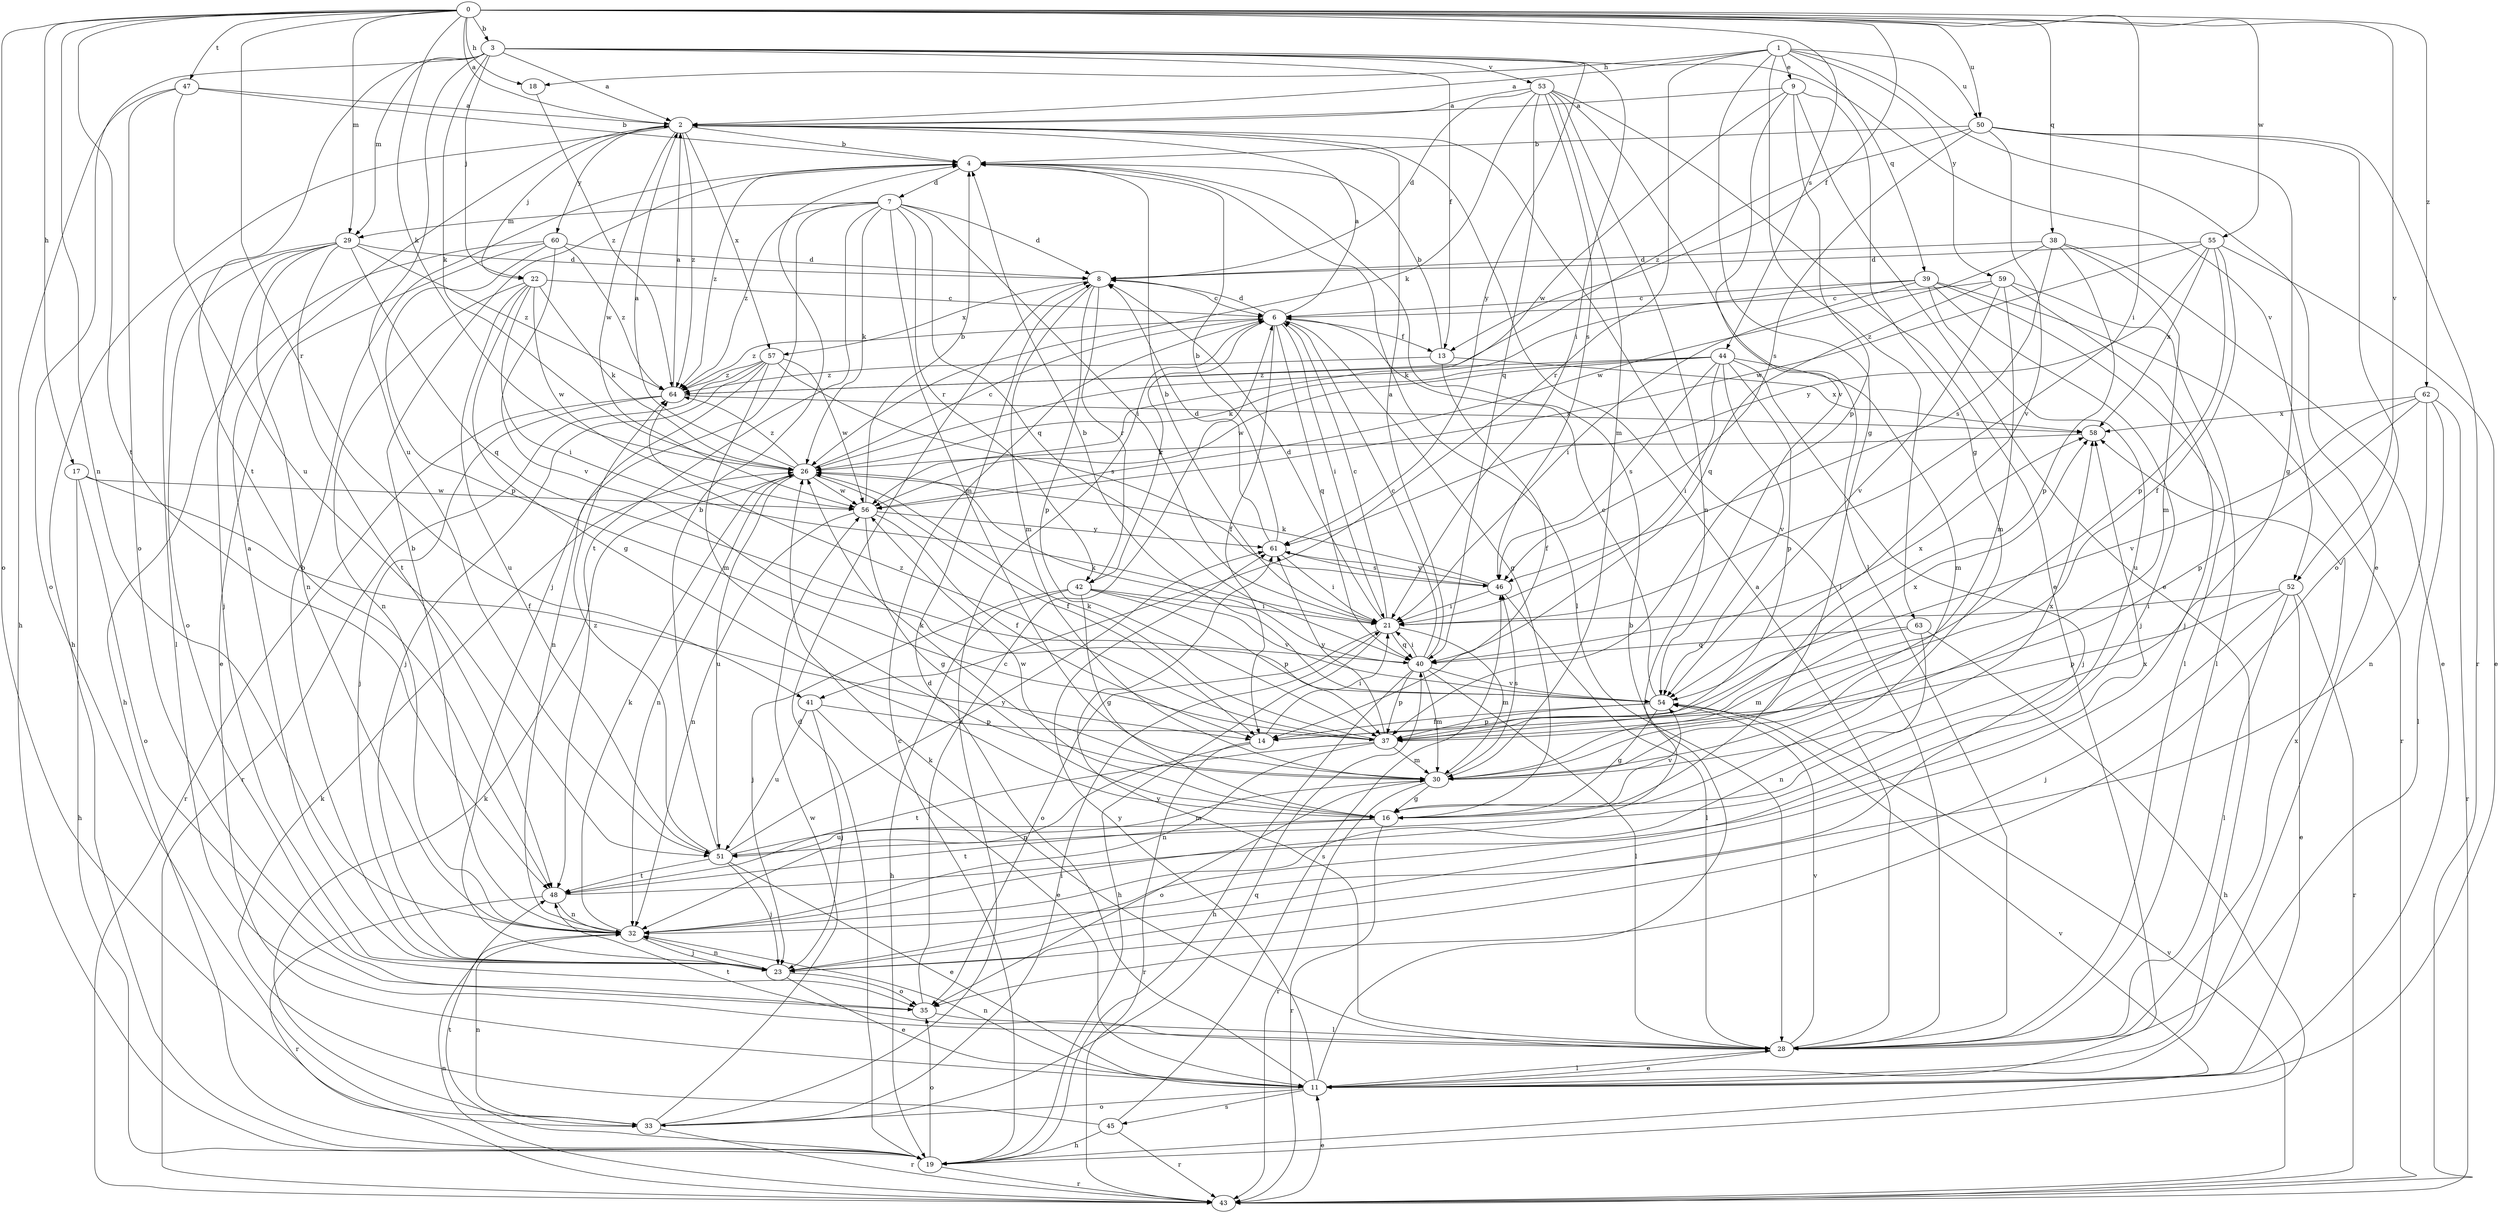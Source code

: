 strict digraph  {
0;
1;
2;
3;
4;
6;
7;
8;
9;
11;
13;
14;
16;
17;
18;
19;
21;
22;
23;
26;
28;
29;
30;
32;
33;
35;
37;
38;
39;
40;
41;
42;
43;
44;
45;
46;
47;
48;
50;
51;
52;
53;
54;
55;
56;
57;
58;
59;
60;
61;
62;
63;
64;
0 -> 2  [label=a];
0 -> 3  [label=b];
0 -> 13  [label=f];
0 -> 17  [label=h];
0 -> 18  [label=h];
0 -> 21  [label=i];
0 -> 26  [label=k];
0 -> 29  [label=m];
0 -> 32  [label=n];
0 -> 33  [label=o];
0 -> 38  [label=q];
0 -> 41  [label=r];
0 -> 44  [label=s];
0 -> 47  [label=t];
0 -> 48  [label=t];
0 -> 50  [label=u];
0 -> 52  [label=v];
0 -> 55  [label=w];
0 -> 62  [label=z];
1 -> 2  [label=a];
1 -> 9  [label=e];
1 -> 11  [label=e];
1 -> 16  [label=g];
1 -> 18  [label=h];
1 -> 39  [label=q];
1 -> 41  [label=r];
1 -> 50  [label=u];
1 -> 59  [label=y];
1 -> 63  [label=z];
2 -> 4  [label=b];
2 -> 19  [label=h];
2 -> 22  [label=j];
2 -> 28  [label=l];
2 -> 56  [label=w];
2 -> 57  [label=x];
2 -> 60  [label=y];
2 -> 64  [label=z];
3 -> 2  [label=a];
3 -> 13  [label=f];
3 -> 21  [label=i];
3 -> 22  [label=j];
3 -> 26  [label=k];
3 -> 29  [label=m];
3 -> 33  [label=o];
3 -> 48  [label=t];
3 -> 51  [label=u];
3 -> 52  [label=v];
3 -> 53  [label=v];
3 -> 61  [label=y];
4 -> 7  [label=d];
4 -> 28  [label=l];
4 -> 64  [label=z];
6 -> 2  [label=a];
6 -> 8  [label=d];
6 -> 13  [label=f];
6 -> 14  [label=f];
6 -> 16  [label=g];
6 -> 21  [label=i];
6 -> 40  [label=q];
6 -> 42  [label=r];
6 -> 64  [label=z];
7 -> 8  [label=d];
7 -> 21  [label=i];
7 -> 23  [label=j];
7 -> 26  [label=k];
7 -> 29  [label=m];
7 -> 30  [label=m];
7 -> 40  [label=q];
7 -> 42  [label=r];
7 -> 48  [label=t];
7 -> 64  [label=z];
8 -> 6  [label=c];
8 -> 30  [label=m];
8 -> 37  [label=p];
8 -> 42  [label=r];
8 -> 57  [label=x];
9 -> 2  [label=a];
9 -> 11  [label=e];
9 -> 16  [label=g];
9 -> 37  [label=p];
9 -> 54  [label=v];
9 -> 56  [label=w];
11 -> 4  [label=b];
11 -> 8  [label=d];
11 -> 28  [label=l];
11 -> 32  [label=n];
11 -> 33  [label=o];
11 -> 45  [label=s];
11 -> 61  [label=y];
13 -> 4  [label=b];
13 -> 14  [label=f];
13 -> 58  [label=x];
13 -> 64  [label=z];
14 -> 21  [label=i];
14 -> 32  [label=n];
14 -> 43  [label=r];
14 -> 58  [label=x];
16 -> 43  [label=r];
16 -> 48  [label=t];
16 -> 51  [label=u];
16 -> 54  [label=v];
16 -> 56  [label=w];
17 -> 14  [label=f];
17 -> 19  [label=h];
17 -> 35  [label=o];
17 -> 56  [label=w];
18 -> 64  [label=z];
19 -> 6  [label=c];
19 -> 8  [label=d];
19 -> 35  [label=o];
19 -> 43  [label=r];
19 -> 48  [label=t];
19 -> 54  [label=v];
21 -> 4  [label=b];
21 -> 6  [label=c];
21 -> 8  [label=d];
21 -> 19  [label=h];
21 -> 30  [label=m];
21 -> 35  [label=o];
21 -> 40  [label=q];
22 -> 6  [label=c];
22 -> 16  [label=g];
22 -> 21  [label=i];
22 -> 26  [label=k];
22 -> 32  [label=n];
22 -> 51  [label=u];
22 -> 56  [label=w];
23 -> 2  [label=a];
23 -> 4  [label=b];
23 -> 11  [label=e];
23 -> 32  [label=n];
23 -> 35  [label=o];
26 -> 2  [label=a];
26 -> 6  [label=c];
26 -> 14  [label=f];
26 -> 32  [label=n];
26 -> 51  [label=u];
26 -> 56  [label=w];
26 -> 64  [label=z];
28 -> 2  [label=a];
28 -> 11  [label=e];
28 -> 26  [label=k];
28 -> 48  [label=t];
28 -> 54  [label=v];
28 -> 58  [label=x];
28 -> 61  [label=y];
29 -> 8  [label=d];
29 -> 23  [label=j];
29 -> 28  [label=l];
29 -> 32  [label=n];
29 -> 35  [label=o];
29 -> 40  [label=q];
29 -> 48  [label=t];
29 -> 64  [label=z];
30 -> 16  [label=g];
30 -> 26  [label=k];
30 -> 35  [label=o];
30 -> 43  [label=r];
30 -> 46  [label=s];
30 -> 58  [label=x];
32 -> 4  [label=b];
32 -> 23  [label=j];
32 -> 26  [label=k];
33 -> 6  [label=c];
33 -> 21  [label=i];
33 -> 26  [label=k];
33 -> 32  [label=n];
33 -> 40  [label=q];
33 -> 43  [label=r];
33 -> 56  [label=w];
35 -> 6  [label=c];
35 -> 28  [label=l];
37 -> 26  [label=k];
37 -> 30  [label=m];
37 -> 32  [label=n];
37 -> 48  [label=t];
37 -> 61  [label=y];
37 -> 64  [label=z];
38 -> 8  [label=d];
38 -> 11  [label=e];
38 -> 30  [label=m];
38 -> 37  [label=p];
38 -> 46  [label=s];
38 -> 56  [label=w];
39 -> 6  [label=c];
39 -> 21  [label=i];
39 -> 23  [label=j];
39 -> 26  [label=k];
39 -> 28  [label=l];
39 -> 43  [label=r];
39 -> 51  [label=u];
40 -> 2  [label=a];
40 -> 6  [label=c];
40 -> 19  [label=h];
40 -> 21  [label=i];
40 -> 26  [label=k];
40 -> 28  [label=l];
40 -> 30  [label=m];
40 -> 37  [label=p];
40 -> 54  [label=v];
40 -> 58  [label=x];
41 -> 11  [label=e];
41 -> 23  [label=j];
41 -> 37  [label=p];
41 -> 51  [label=u];
42 -> 16  [label=g];
42 -> 19  [label=h];
42 -> 21  [label=i];
42 -> 23  [label=j];
42 -> 37  [label=p];
42 -> 54  [label=v];
43 -> 11  [label=e];
43 -> 32  [label=n];
43 -> 54  [label=v];
44 -> 21  [label=i];
44 -> 23  [label=j];
44 -> 26  [label=k];
44 -> 30  [label=m];
44 -> 37  [label=p];
44 -> 46  [label=s];
44 -> 54  [label=v];
44 -> 56  [label=w];
44 -> 64  [label=z];
45 -> 19  [label=h];
45 -> 26  [label=k];
45 -> 43  [label=r];
45 -> 46  [label=s];
46 -> 21  [label=i];
46 -> 26  [label=k];
46 -> 28  [label=l];
46 -> 61  [label=y];
47 -> 2  [label=a];
47 -> 4  [label=b];
47 -> 19  [label=h];
47 -> 35  [label=o];
47 -> 51  [label=u];
48 -> 32  [label=n];
48 -> 43  [label=r];
48 -> 58  [label=x];
50 -> 4  [label=b];
50 -> 16  [label=g];
50 -> 35  [label=o];
50 -> 43  [label=r];
50 -> 46  [label=s];
50 -> 54  [label=v];
50 -> 64  [label=z];
51 -> 4  [label=b];
51 -> 11  [label=e];
51 -> 23  [label=j];
51 -> 30  [label=m];
51 -> 48  [label=t];
51 -> 61  [label=y];
51 -> 64  [label=z];
52 -> 11  [label=e];
52 -> 21  [label=i];
52 -> 23  [label=j];
52 -> 28  [label=l];
52 -> 37  [label=p];
52 -> 43  [label=r];
53 -> 2  [label=a];
53 -> 8  [label=d];
53 -> 11  [label=e];
53 -> 26  [label=k];
53 -> 28  [label=l];
53 -> 30  [label=m];
53 -> 32  [label=n];
53 -> 40  [label=q];
53 -> 46  [label=s];
54 -> 4  [label=b];
54 -> 6  [label=c];
54 -> 14  [label=f];
54 -> 16  [label=g];
54 -> 37  [label=p];
55 -> 8  [label=d];
55 -> 11  [label=e];
55 -> 14  [label=f];
55 -> 37  [label=p];
55 -> 56  [label=w];
55 -> 58  [label=x];
55 -> 61  [label=y];
56 -> 4  [label=b];
56 -> 14  [label=f];
56 -> 16  [label=g];
56 -> 32  [label=n];
56 -> 61  [label=y];
57 -> 23  [label=j];
57 -> 30  [label=m];
57 -> 32  [label=n];
57 -> 43  [label=r];
57 -> 46  [label=s];
57 -> 56  [label=w];
57 -> 64  [label=z];
58 -> 26  [label=k];
59 -> 6  [label=c];
59 -> 23  [label=j];
59 -> 28  [label=l];
59 -> 30  [label=m];
59 -> 40  [label=q];
59 -> 54  [label=v];
60 -> 8  [label=d];
60 -> 11  [label=e];
60 -> 19  [label=h];
60 -> 37  [label=p];
60 -> 54  [label=v];
60 -> 64  [label=z];
61 -> 4  [label=b];
61 -> 8  [label=d];
61 -> 21  [label=i];
61 -> 46  [label=s];
62 -> 28  [label=l];
62 -> 32  [label=n];
62 -> 37  [label=p];
62 -> 43  [label=r];
62 -> 54  [label=v];
62 -> 58  [label=x];
63 -> 19  [label=h];
63 -> 30  [label=m];
63 -> 32  [label=n];
63 -> 40  [label=q];
64 -> 2  [label=a];
64 -> 23  [label=j];
64 -> 43  [label=r];
64 -> 58  [label=x];
}
